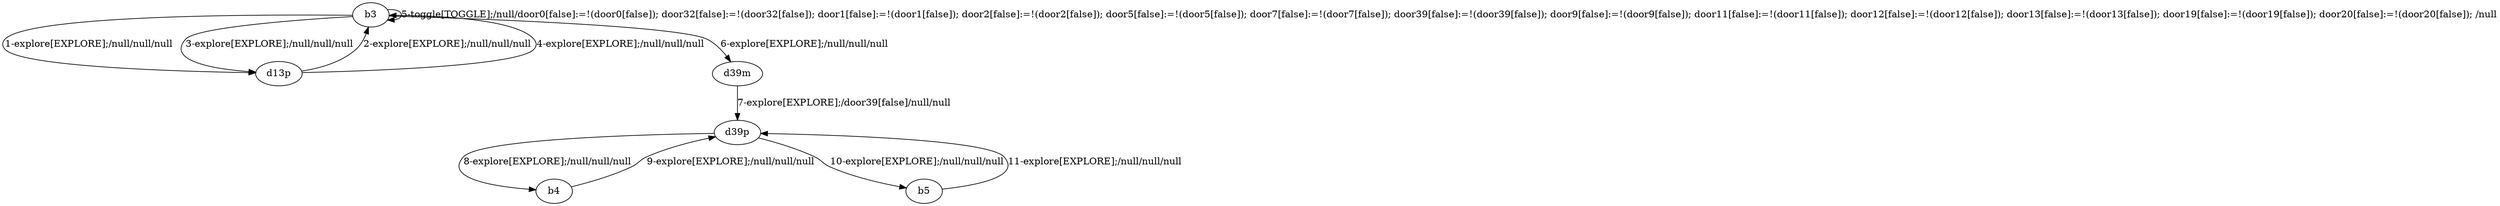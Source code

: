 # Total number of goals covered by this test: 1
# d39p --> b5

digraph g {
"b3" -> "d13p" [label = "1-explore[EXPLORE];/null/null/null"];
"d13p" -> "b3" [label = "2-explore[EXPLORE];/null/null/null"];
"b3" -> "d13p" [label = "3-explore[EXPLORE];/null/null/null"];
"d13p" -> "b3" [label = "4-explore[EXPLORE];/null/null/null"];
"b3" -> "b3" [label = "5-toggle[TOGGLE];/null/door0[false]:=!(door0[false]); door32[false]:=!(door32[false]); door1[false]:=!(door1[false]); door2[false]:=!(door2[false]); door5[false]:=!(door5[false]); door7[false]:=!(door7[false]); door39[false]:=!(door39[false]); door9[false]:=!(door9[false]); door11[false]:=!(door11[false]); door12[false]:=!(door12[false]); door13[false]:=!(door13[false]); door19[false]:=!(door19[false]); door20[false]:=!(door20[false]); /null"];
"b3" -> "d39m" [label = "6-explore[EXPLORE];/null/null/null"];
"d39m" -> "d39p" [label = "7-explore[EXPLORE];/door39[false]/null/null"];
"d39p" -> "b4" [label = "8-explore[EXPLORE];/null/null/null"];
"b4" -> "d39p" [label = "9-explore[EXPLORE];/null/null/null"];
"d39p" -> "b5" [label = "10-explore[EXPLORE];/null/null/null"];
"b5" -> "d39p" [label = "11-explore[EXPLORE];/null/null/null"];
}